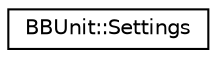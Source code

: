 digraph "Graphical Class Hierarchy"
{
 // LATEX_PDF_SIZE
  edge [fontname="Helvetica",fontsize="10",labelfontname="Helvetica",labelfontsize="10"];
  node [fontname="Helvetica",fontsize="10",shape=record];
  rankdir="LR";
  Node0 [label="BBUnit::Settings",height=0.2,width=0.4,color="black", fillcolor="white", style="filled",URL="$structBBUnit_1_1Settings.html",tooltip=" "];
}

